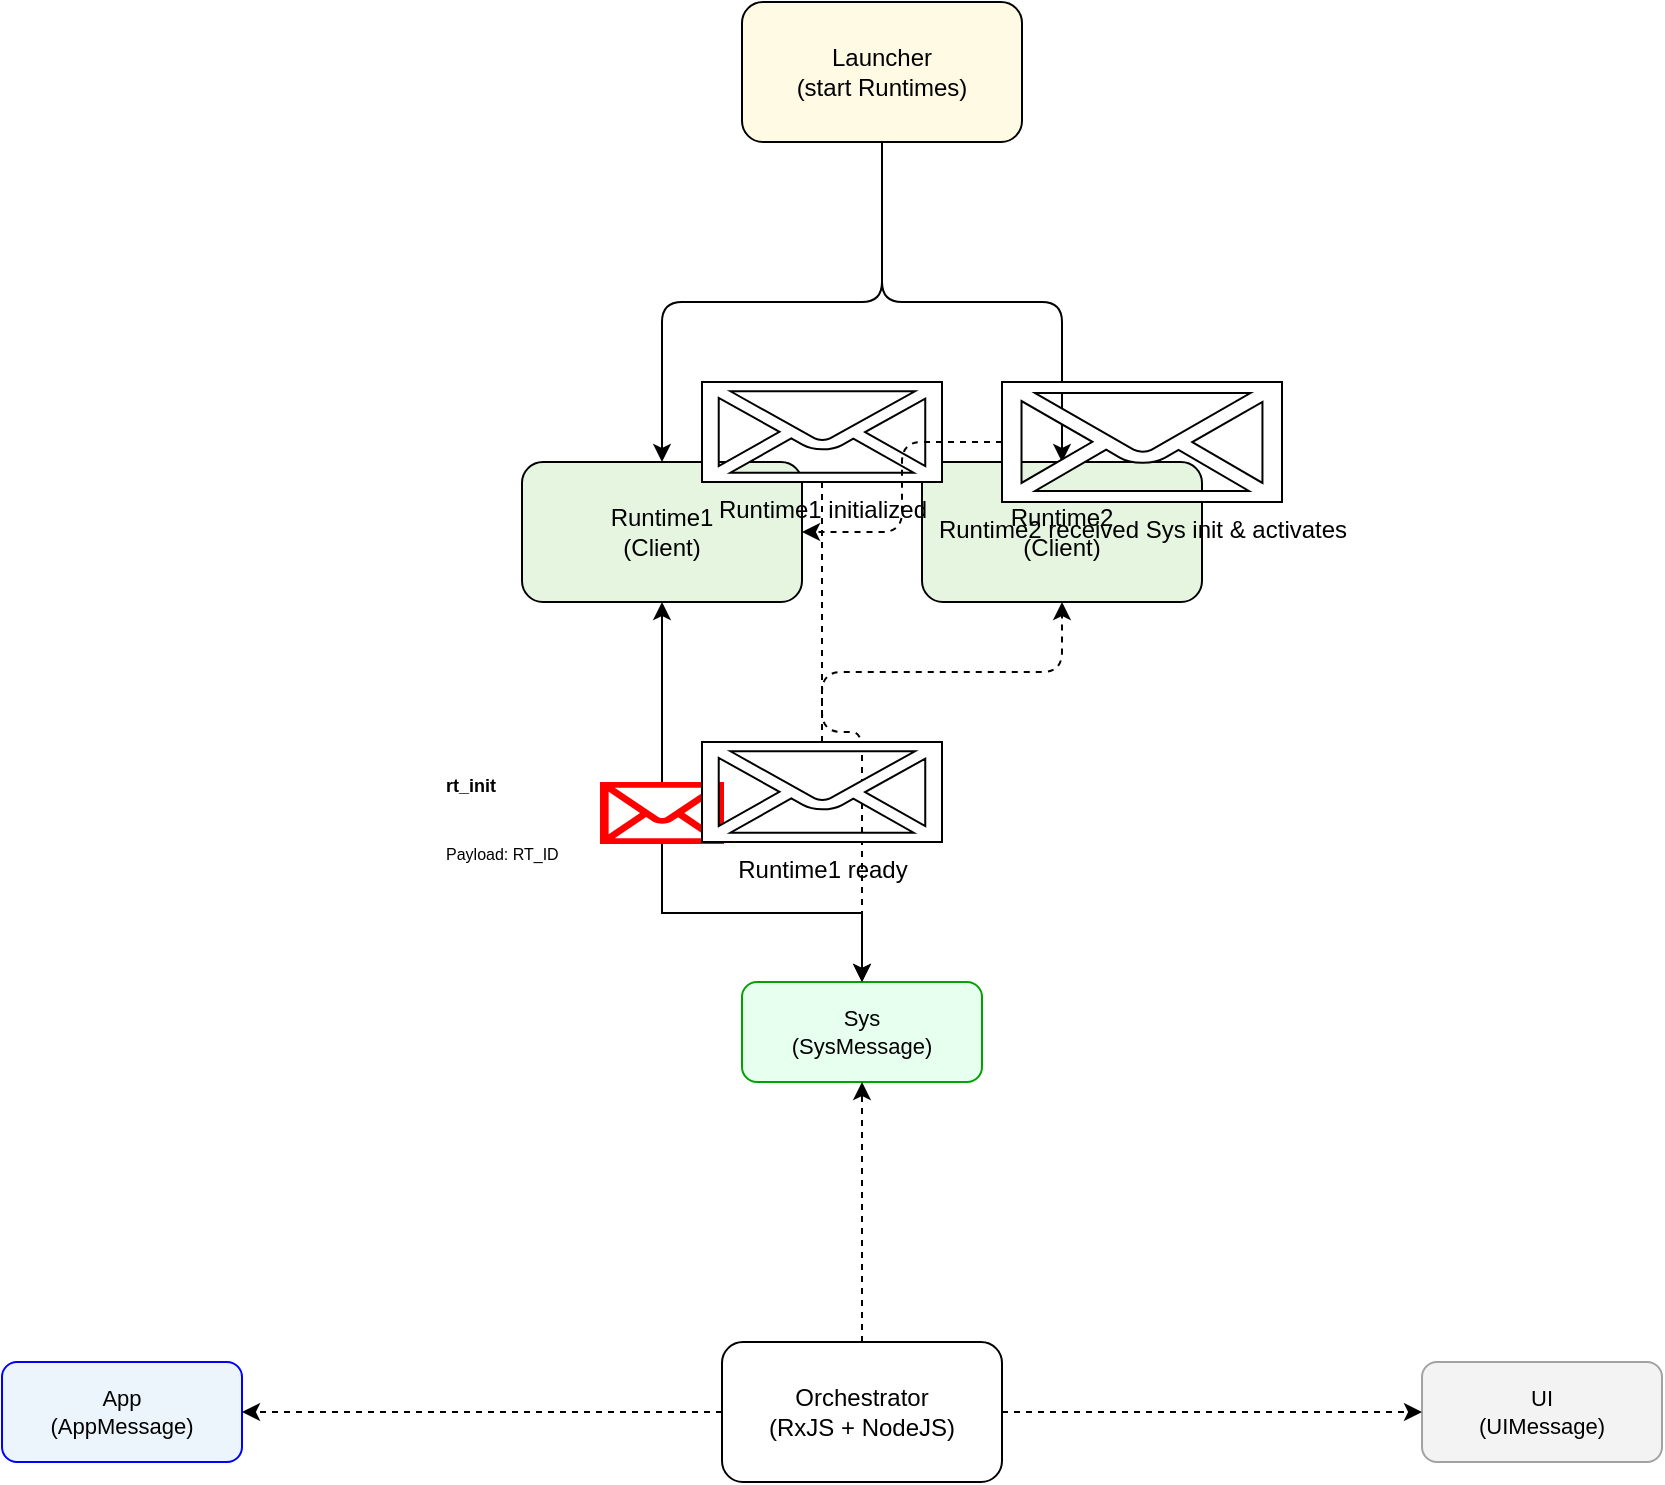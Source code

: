 <?xml version="1.0" encoding="UTF-8"?>
<mxfile version="28.1.2">
  <diagram name="Page-1" id="nrMDSHrh1mtwg5gxZ5Ba">
    <mxGraphModel dx="1477" dy="488" grid="1" gridSize="10" guides="1" tooltips="1" connect="1" arrows="1" fold="1" page="1" pageScale="1" pageWidth="827" pageHeight="1169" math="0" shadow="0">
      <root>
        <mxCell id="0"/>
        <mxCell id="1" parent="0"/>

        <!-- NODOS PRINCIPALES -->
        <mxCell id="iC1rTaQaeNt96tmryydn-29" value="Orchestrator&lt;br&gt;(RxJS + NodeJS)" style="rounded=1;whiteSpace=wrap;html=1;fontSize=12;fontColor=#000000;strokeColor=#000000;fillColor=#FFFFFF;" vertex="1" parent="1">
          <mxGeometry x="-190" y="1140" width="140" height="70" as="geometry"/>
        </mxCell>
        <mxCell id="iC1rTaQaeNt96tmryydn-30" value="App&lt;br&gt;(AppMessage)" style="rounded=1;whiteSpace=wrap;html=1;fontSize=11;fontColor=#000000;strokeColor=#0000FF;fillColor=#EBF5FB;" vertex="1" parent="1">
          <mxGeometry x="-550" y="1150" width="120" height="50" as="geometry"/>
        </mxCell>
        <mxCell id="iC1rTaQaeNt96tmryydn-31" value="Sys&lt;br&gt;(SysMessage)" style="rounded=1;whiteSpace=wrap;html=1;fontSize=11;fontColor=#000000;strokeColor=#00A200;fillColor=#E6FFEF;" vertex="1" parent="1">
          <mxGeometry x="-180" y="960" width="120" height="50" as="geometry"/>
        </mxCell>
        <mxCell id="iC1rTaQaeNt96tmryydn-32" value="UI&lt;br&gt;(UIMessage)" style="rounded=1;whiteSpace=wrap;html=1;fontSize=11;fontColor=#000000;strokeColor=#A2A2A2;fillColor=#F3F3F3;" vertex="1" parent="1">
          <mxGeometry x="160" y="1150" width="120" height="50" as="geometry"/>
        </mxCell>
        <mxCell id="iC1rTaQaeNt96tmryydn-33" value="Launcher&lt;br&gt;(start Runtimes)" style="rounded=1;whiteSpace=wrap;html=1;fontSize=12;fontColor=#000000;strokeColor=#000000;fillColor=#FFFAE3;" vertex="1" parent="1">
          <mxGeometry x="-180" y="470" width="140" height="70" as="geometry"/>
        </mxCell>
        <mxCell id="iC1rTaQaeNt96tmryydn-34" value="Runtime1&lt;br&gt;(Client)" style="rounded=1;whiteSpace=wrap;html=1;fontSize=12;fontColor=#000000;strokeColor=#000000;fillColor=#E5F5E0;" vertex="1" parent="1">
          <mxGeometry x="-290" y="700" width="140" height="70" as="geometry"/>
        </mxCell>
        <mxCell id="iC1rTaQaeNt96tmryydn-35" value="Runtime2&lt;br&gt;(Client)" style="rounded=1;whiteSpace=wrap;html=1;fontSize=12;fontColor=#000000;strokeColor=#000000;fillColor=#E5F5E0;" vertex="1" parent="1">
          <mxGeometry x="-90" y="700" width="140" height="70" as="geometry"/>
        </mxCell>

        <!-- CONECCIONES PRINCIPALES -->
        <mxCell id="iC1rTaQaeNt96tmryydn-36" style="edgeStyle=orthogonalEdgeStyle;elbow=horizontal;strokeColor=#000000;dashed=1;" edge="1" parent="1" source="iC1rTaQaeNt96tmryydn-29" target="iC1rTaQaeNt96tmryydn-30">
          <mxGeometry relative="1" as="geometry"><mxPoint x="-350" y="1210" as="targetPoint"/></mxGeometry>
        </mxCell>
        <mxCell id="iC1rTaQaeNt96tmryydn-37" style="edgeStyle=orthogonalEdgeStyle;elbow=horizontal;strokeColor=#000000;dashed=1;" edge="1" parent="1" source="iC1rTaQaeNt96tmryydn-29" target="iC1rTaQaeNt96tmryydn-31">
          <mxGeometry relative="1" as="geometry"><mxPoint x="-190" y="1210" as="targetPoint"/></mxGeometry>
        </mxCell>
        <mxCell id="iC1rTaQaeNt96tmryydn-38" style="edgeStyle=orthogonalEdgeStyle;elbow=horizontal;strokeColor=#000000;dashed=1;" edge="1" parent="1" source="iC1rTaQaeNt96tmryydn-29" target="iC1rTaQaeNt96tmryydn-32">
          <mxGeometry relative="1" as="geometry"><mxPoint x="-30" y="1210" as="targetPoint"/></mxGeometry>
        </mxCell>
        <mxCell id="iC1rTaQaeNt96tmryydn-39" style="edgeStyle=orthogonalEdgeStyle;elbow=horizontal;strokeColor=#000000;" edge="1" parent="1" source="iC1rTaQaeNt96tmryydn-33" target="iC1rTaQaeNt96tmryydn-34">
          <mxGeometry relative="1" as="geometry"><mxPoint x="-140" y="540" as="targetPoint"/></mxGeometry>
        </mxCell>
        <mxCell id="iC1rTaQaeNt96tmryydn-40" style="edgeStyle=orthogonalEdgeStyle;elbow=horizontal;strokeColor=#000000;" edge="1" parent="1" source="iC1rTaQaeNt96tmryydn-33" target="iC1rTaQaeNt96tmryydn-35">
          <mxGeometry relative="1" as="geometry"><mxPoint x="-40" y="540" as="targetPoint"/></mxGeometry>
        </mxCell>
        <mxCell id="iC1rTaQaeNt96tmryydn-42" style="edgeStyle=orthogonalEdgeStyle;rounded=0;orthogonalLoop=1;jettySize=auto;html=1;exitX=0.5;exitY=1;exitDx=0;exitDy=0;exitPerimeter=0;entryX=0.5;entryY=0;entryDx=0;entryDy=0;" edge="1" parent="1" source="iC1rTaQaeNt96tmryydn-41" target="iC1rTaQaeNt96tmryydn-31">
          <mxGeometry relative="1" as="geometry"/>
        </mxCell>
        <mxCell id="iC1rTaQaeNt96tmryydn-43" style="edgeStyle=orthogonalEdgeStyle;rounded=0;orthogonalLoop=1;jettySize=auto;html=1;exitX=0.5;exitY=0;exitDx=0;exitDy=0;exitPerimeter=0;entryX=0.5;entryY=1;entryDx=0;entryDy=0;" edge="1" parent="1" source="iC1rTaQaeNt96tmryydn-41" target="iC1rTaQaeNt96tmryydn-34">
          <mxGeometry relative="1" as="geometry"/>
        </mxCell>
        <mxCell id="iC1rTaQaeNt96tmryydn-41" value="" style="shape=mxgraph.signs.tech.mail;html=1;pointerEvents=1;fillColor=#FF0000;strokeColor=none;verticalLabelPosition=bottom;verticalAlign=top;align=center;sketch=0;" vertex="1" parent="1">
          <mxGeometry x="-251" y="860" width="62" height="31" as="geometry"/>
        </mxCell>

        <!-- ****** NUEVA SECCIÓN DE MENSAJES  ****** -->
        <!-- 1 – Runtime1 envía a Sys -->
        <mxCell id="iC1rTaQaeNt96tmryydn-45" value="Runtime1 initialized" style="shape=mxgraph.signs.tech.mail;html=1;pointerEvents=1;fillColor=#FFFFFF;strokeColor=#000000;verticalLabelPosition=bottom;verticalAlign=top;align=center;sketch=0;" vertex="1" parent="1">
          <mxGeometry x="-200" y="660" width="120" height="50" as="geometry"/>
        </mxCell>
        <mxCell id="iC1rTaQaeNt96tmryydn-48" style="edgeStyle=orthogonalEdgeStyle;elbow=horizontal;strokeColor=#000000;dashed=1;" edge="1" parent="1" source="iC1rTaQaeNt96tmryydn-45" target="iC1rTaQaeNt96tmryydn-31">
          <mxGeometry relative="1" as="geometry"><mxPoint x="-180" y="950" as="targetPoint"/></mxGeometry>
        </mxCell>

        <!-- 2 – Runtime2 recibe del Sys y se activa -->
        <mxCell id="iC1rTaQaeNt96tmryydn-46" value="Runtime2 received Sys init &amp; activates" style="shape=mxgraph.signs.tech.mail;html=1;pointerEvents=1;fillColor=#FFFFFF;strokeColor=#000000;verticalLabelPosition=bottom;verticalAlign=top;align=center;sketch=0;" vertex="1" parent="1">
          <mxGeometry x="-50" y="660" width="140" height="60" as="geometry"/>
        </mxCell>
        <mxCell id="iC1rTaQaeNt96tmryydn-49" style="edgeStyle=orthogonalEdgeStyle;elbow=horizontal;strokeColor=#000000;dashed=1;" edge="1" parent="1" source="iC1rTaQaeNt96tmryydn-46" target="iC1rTaQaeNt96tmryydn-34">
          <mxGeometry relative="1" as="geometry"><mxPoint x="-290" y="700" as="targetPoint"/></mxGeometry>
        </mxCell>

        <!-- 3 – Runtime1 envía a Runtime2 después de terminar -->
        <mxCell id="iC1rTaQaeNt96tmryydn-47" value="Runtime1 ready" style="shape=mxgraph.signs.tech.mail;html=1;pointerEvents=1;fillColor=#FFFFFF;strokeColor=#000000;verticalLabelPosition=bottom;verticalAlign=top;align=center;sketch=0;" vertex="1" parent="1">
          <mxGeometry x="-200" y="840" width="120" height="50" as="geometry"/>
        </mxCell>
        <mxCell id="iC1rTaQaeNt96tmryydn-50" style="edgeStyle=orthogonalEdgeStyle;elbow=horizontal;strokeColor=#000000;dashed=1;" edge="1" parent="1" source="iC1rTaQaeNt96tmryydn-47" target="iC1rTaQaeNt96tmryydn-35">
          <mxGeometry relative="1" as="geometry"><mxPoint x="-90" y="700" as="targetPoint"/></mxGeometry>
        </mxCell>
        <!-- ****** FIN DE MENSAJES  ****** -->

        <!-- TEXTO DE EJEMPLO (mantén la escapada) -->
        <mxCell id="iC1rTaQaeNt96tmryydn-44" value="&lt;h1 style=&quot;margin-top: 0px;&quot;&gt;&lt;font style=&quot;font-size: 9px;&quot;&gt;rt_init&lt;/font&gt;&lt;/h1&gt;&lt;p&gt;&lt;font style=&quot;font-size: 8px;&quot;&gt;Payload: RT_ID&lt;/font&gt;&lt;/p&gt;" style="text;html=1;whiteSpace=wrap;overflow=hidden;rounded=0;" vertex="1" parent="1">
          <mxGeometry x="-330" y="835.5" width="79" height="80" as="geometry"/>
        </mxCell>
      </root>
    </mxGraphModel>
  </diagram>
</mxfile>
